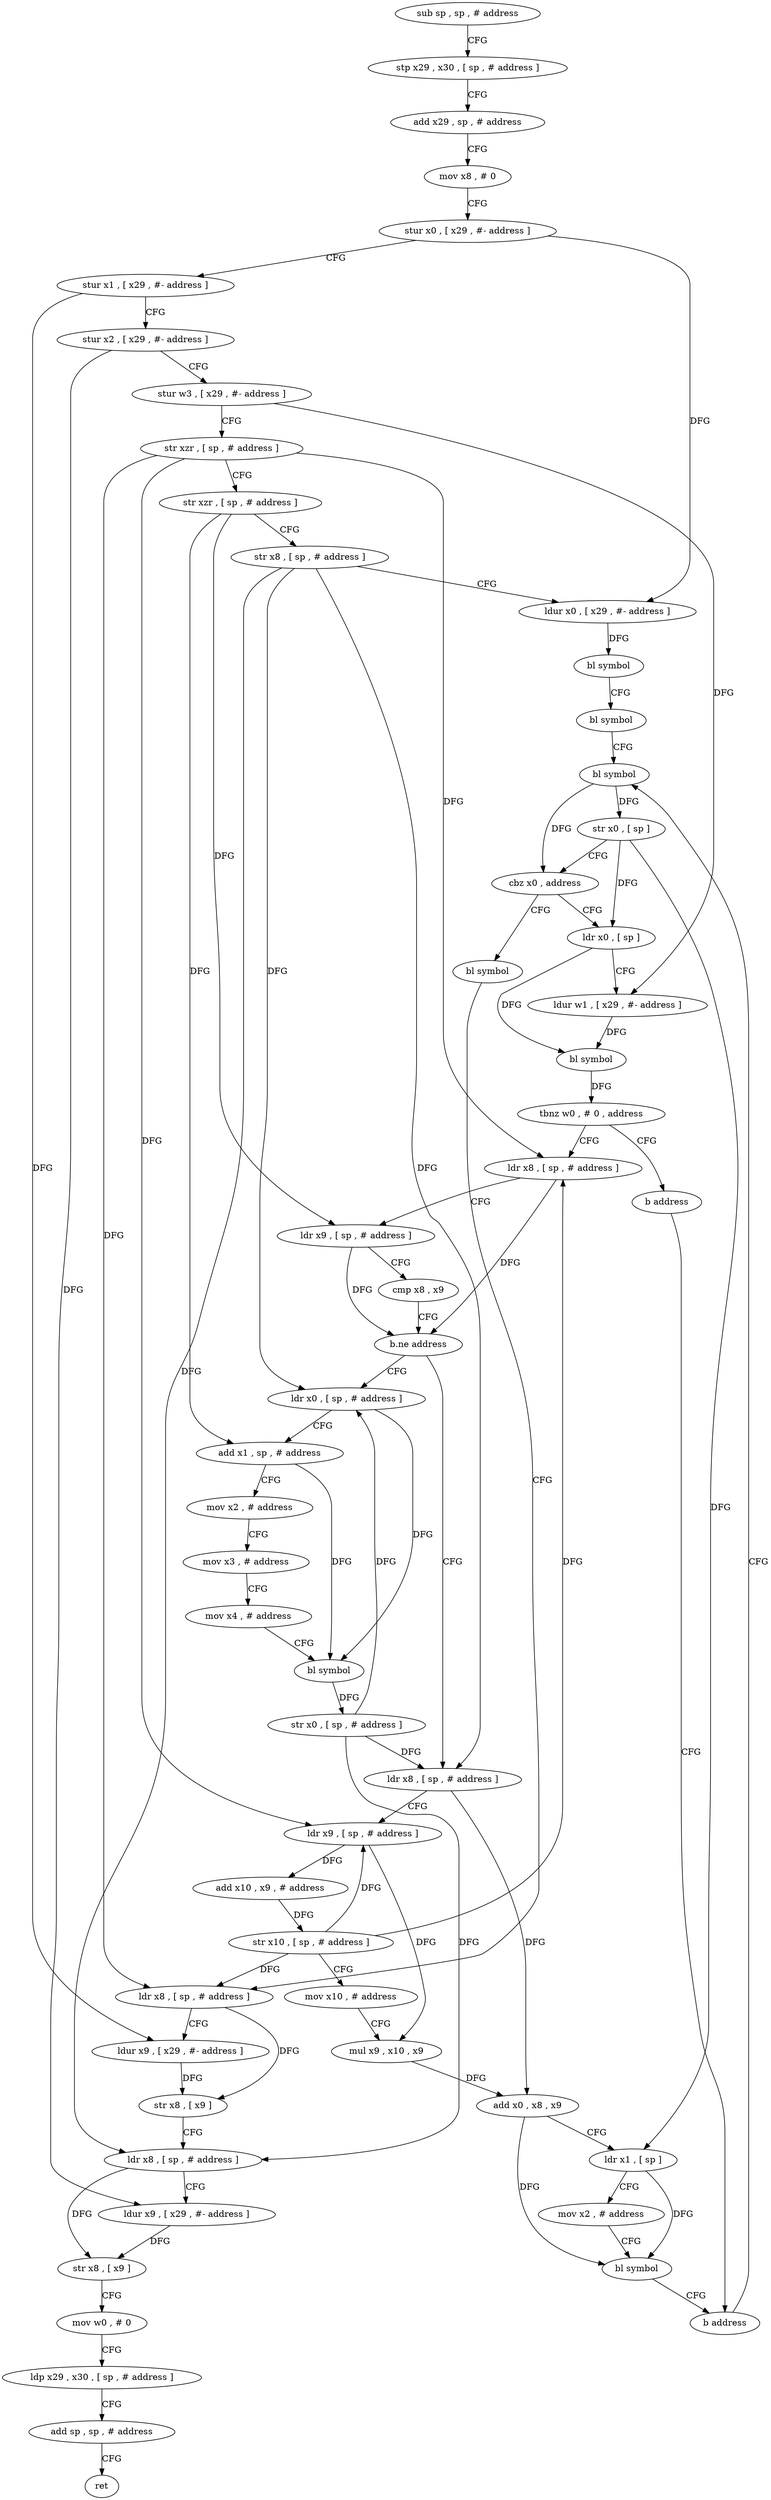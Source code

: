 digraph "func" {
"4217740" [label = "sub sp , sp , # address" ]
"4217744" [label = "stp x29 , x30 , [ sp , # address ]" ]
"4217748" [label = "add x29 , sp , # address" ]
"4217752" [label = "mov x8 , # 0" ]
"4217756" [label = "stur x0 , [ x29 , #- address ]" ]
"4217760" [label = "stur x1 , [ x29 , #- address ]" ]
"4217764" [label = "stur x2 , [ x29 , #- address ]" ]
"4217768" [label = "stur w3 , [ x29 , #- address ]" ]
"4217772" [label = "str xzr , [ sp , # address ]" ]
"4217776" [label = "str xzr , [ sp , # address ]" ]
"4217780" [label = "str x8 , [ sp , # address ]" ]
"4217784" [label = "ldur x0 , [ x29 , #- address ]" ]
"4217788" [label = "bl symbol" ]
"4217792" [label = "bl symbol" ]
"4217796" [label = "bl symbol" ]
"4217916" [label = "bl symbol" ]
"4217920" [label = "ldr x8 , [ sp , # address ]" ]
"4217924" [label = "ldur x9 , [ x29 , #- address ]" ]
"4217928" [label = "str x8 , [ x9 ]" ]
"4217932" [label = "ldr x8 , [ sp , # address ]" ]
"4217936" [label = "ldur x9 , [ x29 , #- address ]" ]
"4217940" [label = "str x8 , [ x9 ]" ]
"4217944" [label = "mov w0 , # 0" ]
"4217948" [label = "ldp x29 , x30 , [ sp , # address ]" ]
"4217952" [label = "add sp , sp , # address" ]
"4217956" [label = "ret" ]
"4217808" [label = "ldr x0 , [ sp ]" ]
"4217812" [label = "ldur w1 , [ x29 , #- address ]" ]
"4217816" [label = "bl symbol" ]
"4217820" [label = "tbnz w0 , # 0 , address" ]
"4217828" [label = "ldr x8 , [ sp , # address ]" ]
"4217824" [label = "b address" ]
"4217832" [label = "ldr x9 , [ sp , # address ]" ]
"4217836" [label = "cmp x8 , x9" ]
"4217840" [label = "b.ne address" ]
"4217872" [label = "ldr x8 , [ sp , # address ]" ]
"4217844" [label = "ldr x0 , [ sp , # address ]" ]
"4217912" [label = "b address" ]
"4217876" [label = "ldr x9 , [ sp , # address ]" ]
"4217880" [label = "add x10 , x9 , # address" ]
"4217884" [label = "str x10 , [ sp , # address ]" ]
"4217888" [label = "mov x10 , # address" ]
"4217892" [label = "mul x9 , x10 , x9" ]
"4217896" [label = "add x0 , x8 , x9" ]
"4217900" [label = "ldr x1 , [ sp ]" ]
"4217904" [label = "mov x2 , # address" ]
"4217908" [label = "bl symbol" ]
"4217848" [label = "add x1 , sp , # address" ]
"4217852" [label = "mov x2 , # address" ]
"4217856" [label = "mov x3 , # address" ]
"4217860" [label = "mov x4 , # address" ]
"4217864" [label = "bl symbol" ]
"4217868" [label = "str x0 , [ sp , # address ]" ]
"4217800" [label = "str x0 , [ sp ]" ]
"4217804" [label = "cbz x0 , address" ]
"4217740" -> "4217744" [ label = "CFG" ]
"4217744" -> "4217748" [ label = "CFG" ]
"4217748" -> "4217752" [ label = "CFG" ]
"4217752" -> "4217756" [ label = "CFG" ]
"4217756" -> "4217760" [ label = "CFG" ]
"4217756" -> "4217784" [ label = "DFG" ]
"4217760" -> "4217764" [ label = "CFG" ]
"4217760" -> "4217924" [ label = "DFG" ]
"4217764" -> "4217768" [ label = "CFG" ]
"4217764" -> "4217936" [ label = "DFG" ]
"4217768" -> "4217772" [ label = "CFG" ]
"4217768" -> "4217812" [ label = "DFG" ]
"4217772" -> "4217776" [ label = "CFG" ]
"4217772" -> "4217920" [ label = "DFG" ]
"4217772" -> "4217828" [ label = "DFG" ]
"4217772" -> "4217876" [ label = "DFG" ]
"4217776" -> "4217780" [ label = "CFG" ]
"4217776" -> "4217832" [ label = "DFG" ]
"4217776" -> "4217848" [ label = "DFG" ]
"4217780" -> "4217784" [ label = "CFG" ]
"4217780" -> "4217932" [ label = "DFG" ]
"4217780" -> "4217872" [ label = "DFG" ]
"4217780" -> "4217844" [ label = "DFG" ]
"4217784" -> "4217788" [ label = "DFG" ]
"4217788" -> "4217792" [ label = "CFG" ]
"4217792" -> "4217796" [ label = "CFG" ]
"4217796" -> "4217800" [ label = "DFG" ]
"4217796" -> "4217804" [ label = "DFG" ]
"4217916" -> "4217920" [ label = "CFG" ]
"4217920" -> "4217924" [ label = "CFG" ]
"4217920" -> "4217928" [ label = "DFG" ]
"4217924" -> "4217928" [ label = "DFG" ]
"4217928" -> "4217932" [ label = "CFG" ]
"4217932" -> "4217936" [ label = "CFG" ]
"4217932" -> "4217940" [ label = "DFG" ]
"4217936" -> "4217940" [ label = "DFG" ]
"4217940" -> "4217944" [ label = "CFG" ]
"4217944" -> "4217948" [ label = "CFG" ]
"4217948" -> "4217952" [ label = "CFG" ]
"4217952" -> "4217956" [ label = "CFG" ]
"4217808" -> "4217812" [ label = "CFG" ]
"4217808" -> "4217816" [ label = "DFG" ]
"4217812" -> "4217816" [ label = "DFG" ]
"4217816" -> "4217820" [ label = "DFG" ]
"4217820" -> "4217828" [ label = "CFG" ]
"4217820" -> "4217824" [ label = "CFG" ]
"4217828" -> "4217832" [ label = "CFG" ]
"4217828" -> "4217840" [ label = "DFG" ]
"4217824" -> "4217912" [ label = "CFG" ]
"4217832" -> "4217836" [ label = "CFG" ]
"4217832" -> "4217840" [ label = "DFG" ]
"4217836" -> "4217840" [ label = "CFG" ]
"4217840" -> "4217872" [ label = "CFG" ]
"4217840" -> "4217844" [ label = "CFG" ]
"4217872" -> "4217876" [ label = "CFG" ]
"4217872" -> "4217896" [ label = "DFG" ]
"4217844" -> "4217848" [ label = "CFG" ]
"4217844" -> "4217864" [ label = "DFG" ]
"4217912" -> "4217796" [ label = "CFG" ]
"4217876" -> "4217880" [ label = "DFG" ]
"4217876" -> "4217892" [ label = "DFG" ]
"4217880" -> "4217884" [ label = "DFG" ]
"4217884" -> "4217888" [ label = "CFG" ]
"4217884" -> "4217920" [ label = "DFG" ]
"4217884" -> "4217828" [ label = "DFG" ]
"4217884" -> "4217876" [ label = "DFG" ]
"4217888" -> "4217892" [ label = "CFG" ]
"4217892" -> "4217896" [ label = "DFG" ]
"4217896" -> "4217900" [ label = "CFG" ]
"4217896" -> "4217908" [ label = "DFG" ]
"4217900" -> "4217904" [ label = "CFG" ]
"4217900" -> "4217908" [ label = "DFG" ]
"4217904" -> "4217908" [ label = "CFG" ]
"4217908" -> "4217912" [ label = "CFG" ]
"4217848" -> "4217852" [ label = "CFG" ]
"4217848" -> "4217864" [ label = "DFG" ]
"4217852" -> "4217856" [ label = "CFG" ]
"4217856" -> "4217860" [ label = "CFG" ]
"4217860" -> "4217864" [ label = "CFG" ]
"4217864" -> "4217868" [ label = "DFG" ]
"4217868" -> "4217872" [ label = "DFG" ]
"4217868" -> "4217932" [ label = "DFG" ]
"4217868" -> "4217844" [ label = "DFG" ]
"4217800" -> "4217804" [ label = "CFG" ]
"4217800" -> "4217808" [ label = "DFG" ]
"4217800" -> "4217900" [ label = "DFG" ]
"4217804" -> "4217916" [ label = "CFG" ]
"4217804" -> "4217808" [ label = "CFG" ]
}
